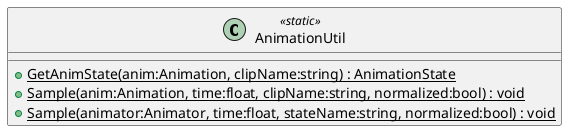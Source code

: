 @startuml
class AnimationUtil <<static>> {
    + {static} GetAnimState(anim:Animation, clipName:string) : AnimationState
    + {static} Sample(anim:Animation, time:float, clipName:string, normalized:bool) : void
    + {static} Sample(animator:Animator, time:float, stateName:string, normalized:bool) : void
}
@enduml
